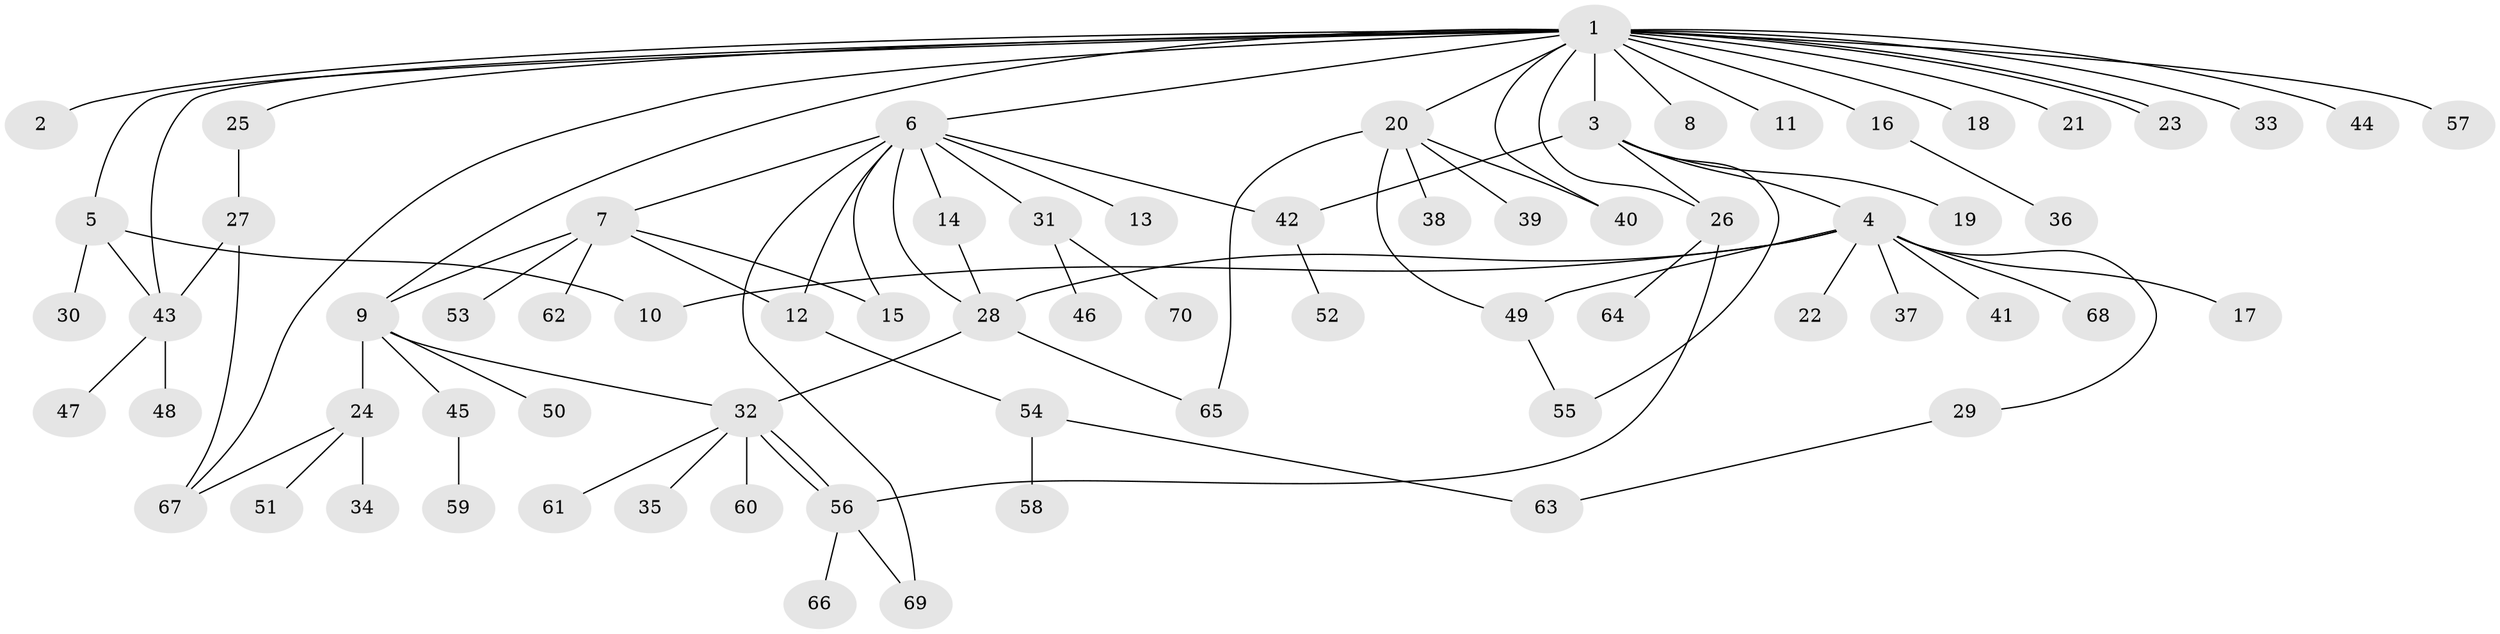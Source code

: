 // Generated by graph-tools (version 1.1) at 2025/35/03/09/25 02:35:41]
// undirected, 70 vertices, 91 edges
graph export_dot {
graph [start="1"]
  node [color=gray90,style=filled];
  1;
  2;
  3;
  4;
  5;
  6;
  7;
  8;
  9;
  10;
  11;
  12;
  13;
  14;
  15;
  16;
  17;
  18;
  19;
  20;
  21;
  22;
  23;
  24;
  25;
  26;
  27;
  28;
  29;
  30;
  31;
  32;
  33;
  34;
  35;
  36;
  37;
  38;
  39;
  40;
  41;
  42;
  43;
  44;
  45;
  46;
  47;
  48;
  49;
  50;
  51;
  52;
  53;
  54;
  55;
  56;
  57;
  58;
  59;
  60;
  61;
  62;
  63;
  64;
  65;
  66;
  67;
  68;
  69;
  70;
  1 -- 2;
  1 -- 3;
  1 -- 5;
  1 -- 6;
  1 -- 8;
  1 -- 9;
  1 -- 11;
  1 -- 16;
  1 -- 18;
  1 -- 20;
  1 -- 21;
  1 -- 23;
  1 -- 23;
  1 -- 25;
  1 -- 26;
  1 -- 33;
  1 -- 40;
  1 -- 43;
  1 -- 44;
  1 -- 57;
  1 -- 67;
  3 -- 4;
  3 -- 19;
  3 -- 26;
  3 -- 42;
  3 -- 55;
  4 -- 10;
  4 -- 17;
  4 -- 22;
  4 -- 28;
  4 -- 29;
  4 -- 37;
  4 -- 41;
  4 -- 49;
  4 -- 68;
  5 -- 10;
  5 -- 30;
  5 -- 43;
  6 -- 7;
  6 -- 12;
  6 -- 13;
  6 -- 14;
  6 -- 15;
  6 -- 28;
  6 -- 31;
  6 -- 42;
  6 -- 69;
  7 -- 9;
  7 -- 12;
  7 -- 15;
  7 -- 53;
  7 -- 62;
  9 -- 24;
  9 -- 32;
  9 -- 45;
  9 -- 50;
  12 -- 54;
  14 -- 28;
  16 -- 36;
  20 -- 38;
  20 -- 39;
  20 -- 40;
  20 -- 49;
  20 -- 65;
  24 -- 34;
  24 -- 51;
  24 -- 67;
  25 -- 27;
  26 -- 56;
  26 -- 64;
  27 -- 43;
  27 -- 67;
  28 -- 32;
  28 -- 65;
  29 -- 63;
  31 -- 46;
  31 -- 70;
  32 -- 35;
  32 -- 56;
  32 -- 56;
  32 -- 60;
  32 -- 61;
  42 -- 52;
  43 -- 47;
  43 -- 48;
  45 -- 59;
  49 -- 55;
  54 -- 58;
  54 -- 63;
  56 -- 66;
  56 -- 69;
}
